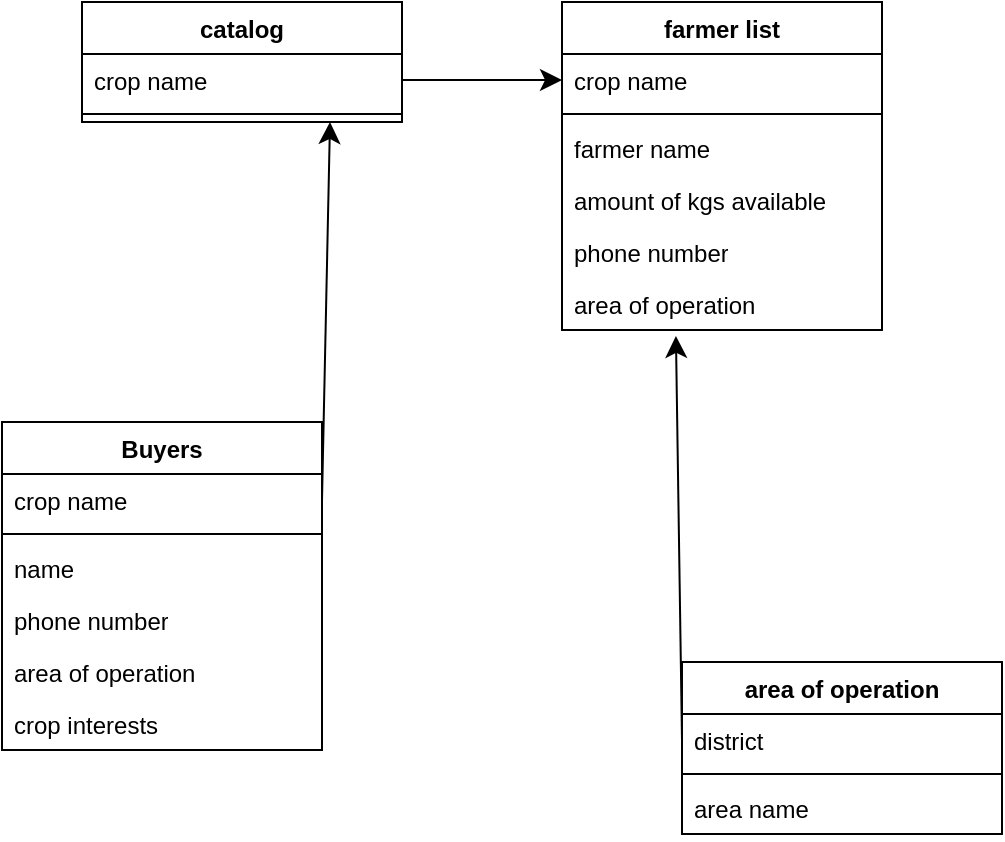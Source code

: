 <mxfile version="26.0.6">
  <diagram id="C5RBs43oDa-KdzZeNtuy" name="Page-1">
    <mxGraphModel dx="1110" dy="617" grid="1" gridSize="10" guides="1" tooltips="1" connect="1" arrows="1" fold="1" page="1" pageScale="1" pageWidth="827" pageHeight="1169" math="0" shadow="0">
      <root>
        <mxCell id="WIyWlLk6GJQsqaUBKTNV-0" />
        <mxCell id="WIyWlLk6GJQsqaUBKTNV-1" parent="WIyWlLk6GJQsqaUBKTNV-0" />
        <mxCell id="BB7S9RoaIjG6SHfwjaQ--17" value="catalog" style="swimlane;fontStyle=1;align=center;verticalAlign=top;childLayout=stackLayout;horizontal=1;startSize=26;horizontalStack=0;resizeParent=1;resizeParentMax=0;resizeLast=0;collapsible=1;marginBottom=0;whiteSpace=wrap;html=1;" vertex="1" parent="WIyWlLk6GJQsqaUBKTNV-1">
          <mxGeometry x="240" y="70" width="160" height="60" as="geometry" />
        </mxCell>
        <mxCell id="BB7S9RoaIjG6SHfwjaQ--18" value="crop name" style="text;strokeColor=none;fillColor=none;align=left;verticalAlign=top;spacingLeft=4;spacingRight=4;overflow=hidden;rotatable=0;points=[[0,0.5],[1,0.5]];portConstraint=eastwest;whiteSpace=wrap;html=1;" vertex="1" parent="BB7S9RoaIjG6SHfwjaQ--17">
          <mxGeometry y="26" width="160" height="26" as="geometry" />
        </mxCell>
        <mxCell id="BB7S9RoaIjG6SHfwjaQ--19" value="" style="line;strokeWidth=1;fillColor=none;align=left;verticalAlign=middle;spacingTop=-1;spacingLeft=3;spacingRight=3;rotatable=0;labelPosition=right;points=[];portConstraint=eastwest;strokeColor=inherit;" vertex="1" parent="BB7S9RoaIjG6SHfwjaQ--17">
          <mxGeometry y="52" width="160" height="8" as="geometry" />
        </mxCell>
        <mxCell id="BB7S9RoaIjG6SHfwjaQ--21" value="farmer list" style="swimlane;fontStyle=1;align=center;verticalAlign=top;childLayout=stackLayout;horizontal=1;startSize=26;horizontalStack=0;resizeParent=1;resizeParentMax=0;resizeLast=0;collapsible=1;marginBottom=0;whiteSpace=wrap;html=1;" vertex="1" parent="WIyWlLk6GJQsqaUBKTNV-1">
          <mxGeometry x="480" y="70" width="160" height="164" as="geometry" />
        </mxCell>
        <mxCell id="BB7S9RoaIjG6SHfwjaQ--22" value="crop name" style="text;strokeColor=none;fillColor=none;align=left;verticalAlign=top;spacingLeft=4;spacingRight=4;overflow=hidden;rotatable=0;points=[[0,0.5],[1,0.5]];portConstraint=eastwest;whiteSpace=wrap;html=1;" vertex="1" parent="BB7S9RoaIjG6SHfwjaQ--21">
          <mxGeometry y="26" width="160" height="26" as="geometry" />
        </mxCell>
        <mxCell id="BB7S9RoaIjG6SHfwjaQ--23" value="" style="line;strokeWidth=1;fillColor=none;align=left;verticalAlign=middle;spacingTop=-1;spacingLeft=3;spacingRight=3;rotatable=0;labelPosition=right;points=[];portConstraint=eastwest;strokeColor=inherit;" vertex="1" parent="BB7S9RoaIjG6SHfwjaQ--21">
          <mxGeometry y="52" width="160" height="8" as="geometry" />
        </mxCell>
        <mxCell id="BB7S9RoaIjG6SHfwjaQ--24" value="farmer name" style="text;strokeColor=none;fillColor=none;align=left;verticalAlign=top;spacingLeft=4;spacingRight=4;overflow=hidden;rotatable=0;points=[[0,0.5],[1,0.5]];portConstraint=eastwest;whiteSpace=wrap;html=1;" vertex="1" parent="BB7S9RoaIjG6SHfwjaQ--21">
          <mxGeometry y="60" width="160" height="26" as="geometry" />
        </mxCell>
        <mxCell id="BB7S9RoaIjG6SHfwjaQ--25" value="amount of kgs available" style="text;strokeColor=none;fillColor=none;align=left;verticalAlign=top;spacingLeft=4;spacingRight=4;overflow=hidden;rotatable=0;points=[[0,0.5],[1,0.5]];portConstraint=eastwest;whiteSpace=wrap;html=1;" vertex="1" parent="BB7S9RoaIjG6SHfwjaQ--21">
          <mxGeometry y="86" width="160" height="26" as="geometry" />
        </mxCell>
        <mxCell id="BB7S9RoaIjG6SHfwjaQ--26" value="phone number" style="text;strokeColor=none;fillColor=none;align=left;verticalAlign=top;spacingLeft=4;spacingRight=4;overflow=hidden;rotatable=0;points=[[0,0.5],[1,0.5]];portConstraint=eastwest;whiteSpace=wrap;html=1;" vertex="1" parent="BB7S9RoaIjG6SHfwjaQ--21">
          <mxGeometry y="112" width="160" height="26" as="geometry" />
        </mxCell>
        <mxCell id="BB7S9RoaIjG6SHfwjaQ--27" value="area of operation" style="text;strokeColor=none;fillColor=none;align=left;verticalAlign=top;spacingLeft=4;spacingRight=4;overflow=hidden;rotatable=0;points=[[0,0.5],[1,0.5]];portConstraint=eastwest;whiteSpace=wrap;html=1;" vertex="1" parent="BB7S9RoaIjG6SHfwjaQ--21">
          <mxGeometry y="138" width="160" height="26" as="geometry" />
        </mxCell>
        <mxCell id="BB7S9RoaIjG6SHfwjaQ--28" style="edgeStyle=none;curved=1;rounded=0;orthogonalLoop=1;jettySize=auto;html=1;exitX=1;exitY=0.5;exitDx=0;exitDy=0;entryX=0;entryY=0.5;entryDx=0;entryDy=0;fontSize=12;startSize=8;endSize=8;" edge="1" parent="WIyWlLk6GJQsqaUBKTNV-1" source="BB7S9RoaIjG6SHfwjaQ--18" target="BB7S9RoaIjG6SHfwjaQ--22">
          <mxGeometry relative="1" as="geometry" />
        </mxCell>
        <mxCell id="BB7S9RoaIjG6SHfwjaQ--29" value="area of operation" style="swimlane;fontStyle=1;align=center;verticalAlign=top;childLayout=stackLayout;horizontal=1;startSize=26;horizontalStack=0;resizeParent=1;resizeParentMax=0;resizeLast=0;collapsible=1;marginBottom=0;whiteSpace=wrap;html=1;" vertex="1" parent="WIyWlLk6GJQsqaUBKTNV-1">
          <mxGeometry x="540" y="400" width="160" height="86" as="geometry" />
        </mxCell>
        <mxCell id="BB7S9RoaIjG6SHfwjaQ--30" value="district" style="text;strokeColor=none;fillColor=none;align=left;verticalAlign=top;spacingLeft=4;spacingRight=4;overflow=hidden;rotatable=0;points=[[0,0.5],[1,0.5]];portConstraint=eastwest;whiteSpace=wrap;html=1;" vertex="1" parent="BB7S9RoaIjG6SHfwjaQ--29">
          <mxGeometry y="26" width="160" height="26" as="geometry" />
        </mxCell>
        <mxCell id="BB7S9RoaIjG6SHfwjaQ--31" value="" style="line;strokeWidth=1;fillColor=none;align=left;verticalAlign=middle;spacingTop=-1;spacingLeft=3;spacingRight=3;rotatable=0;labelPosition=right;points=[];portConstraint=eastwest;strokeColor=inherit;" vertex="1" parent="BB7S9RoaIjG6SHfwjaQ--29">
          <mxGeometry y="52" width="160" height="8" as="geometry" />
        </mxCell>
        <mxCell id="BB7S9RoaIjG6SHfwjaQ--32" value="area name" style="text;strokeColor=none;fillColor=none;align=left;verticalAlign=top;spacingLeft=4;spacingRight=4;overflow=hidden;rotatable=0;points=[[0,0.5],[1,0.5]];portConstraint=eastwest;whiteSpace=wrap;html=1;" vertex="1" parent="BB7S9RoaIjG6SHfwjaQ--29">
          <mxGeometry y="60" width="160" height="26" as="geometry" />
        </mxCell>
        <mxCell id="BB7S9RoaIjG6SHfwjaQ--33" style="edgeStyle=none;curved=1;rounded=0;orthogonalLoop=1;jettySize=auto;html=1;exitX=0;exitY=0.5;exitDx=0;exitDy=0;entryX=0.356;entryY=1.115;entryDx=0;entryDy=0;entryPerimeter=0;fontSize=12;startSize=8;endSize=8;" edge="1" parent="WIyWlLk6GJQsqaUBKTNV-1" source="BB7S9RoaIjG6SHfwjaQ--30" target="BB7S9RoaIjG6SHfwjaQ--27">
          <mxGeometry relative="1" as="geometry" />
        </mxCell>
        <mxCell id="BB7S9RoaIjG6SHfwjaQ--34" value="Buyers" style="swimlane;fontStyle=1;align=center;verticalAlign=top;childLayout=stackLayout;horizontal=1;startSize=26;horizontalStack=0;resizeParent=1;resizeParentMax=0;resizeLast=0;collapsible=1;marginBottom=0;whiteSpace=wrap;html=1;" vertex="1" parent="WIyWlLk6GJQsqaUBKTNV-1">
          <mxGeometry x="200" y="280" width="160" height="164" as="geometry" />
        </mxCell>
        <mxCell id="BB7S9RoaIjG6SHfwjaQ--35" value="crop name" style="text;strokeColor=none;fillColor=none;align=left;verticalAlign=top;spacingLeft=4;spacingRight=4;overflow=hidden;rotatable=0;points=[[0,0.5],[1,0.5]];portConstraint=eastwest;whiteSpace=wrap;html=1;" vertex="1" parent="BB7S9RoaIjG6SHfwjaQ--34">
          <mxGeometry y="26" width="160" height="26" as="geometry" />
        </mxCell>
        <mxCell id="BB7S9RoaIjG6SHfwjaQ--36" value="" style="line;strokeWidth=1;fillColor=none;align=left;verticalAlign=middle;spacingTop=-1;spacingLeft=3;spacingRight=3;rotatable=0;labelPosition=right;points=[];portConstraint=eastwest;strokeColor=inherit;" vertex="1" parent="BB7S9RoaIjG6SHfwjaQ--34">
          <mxGeometry y="52" width="160" height="8" as="geometry" />
        </mxCell>
        <mxCell id="BB7S9RoaIjG6SHfwjaQ--37" value="name" style="text;strokeColor=none;fillColor=none;align=left;verticalAlign=top;spacingLeft=4;spacingRight=4;overflow=hidden;rotatable=0;points=[[0,0.5],[1,0.5]];portConstraint=eastwest;whiteSpace=wrap;html=1;" vertex="1" parent="BB7S9RoaIjG6SHfwjaQ--34">
          <mxGeometry y="60" width="160" height="26" as="geometry" />
        </mxCell>
        <mxCell id="BB7S9RoaIjG6SHfwjaQ--39" value="phone number" style="text;strokeColor=none;fillColor=none;align=left;verticalAlign=top;spacingLeft=4;spacingRight=4;overflow=hidden;rotatable=0;points=[[0,0.5],[1,0.5]];portConstraint=eastwest;whiteSpace=wrap;html=1;" vertex="1" parent="BB7S9RoaIjG6SHfwjaQ--34">
          <mxGeometry y="86" width="160" height="26" as="geometry" />
        </mxCell>
        <mxCell id="BB7S9RoaIjG6SHfwjaQ--40" value="area of operation" style="text;strokeColor=none;fillColor=none;align=left;verticalAlign=top;spacingLeft=4;spacingRight=4;overflow=hidden;rotatable=0;points=[[0,0.5],[1,0.5]];portConstraint=eastwest;whiteSpace=wrap;html=1;" vertex="1" parent="BB7S9RoaIjG6SHfwjaQ--34">
          <mxGeometry y="112" width="160" height="26" as="geometry" />
        </mxCell>
        <mxCell id="BB7S9RoaIjG6SHfwjaQ--41" value="crop interests" style="text;strokeColor=none;fillColor=none;align=left;verticalAlign=top;spacingLeft=4;spacingRight=4;overflow=hidden;rotatable=0;points=[[0,0.5],[1,0.5]];portConstraint=eastwest;whiteSpace=wrap;html=1;" vertex="1" parent="BB7S9RoaIjG6SHfwjaQ--34">
          <mxGeometry y="138" width="160" height="26" as="geometry" />
        </mxCell>
        <mxCell id="BB7S9RoaIjG6SHfwjaQ--42" style="edgeStyle=none;curved=1;rounded=0;orthogonalLoop=1;jettySize=auto;html=1;exitX=1;exitY=0.5;exitDx=0;exitDy=0;entryX=0.775;entryY=1;entryDx=0;entryDy=0;entryPerimeter=0;fontSize=12;startSize=8;endSize=8;" edge="1" parent="WIyWlLk6GJQsqaUBKTNV-1" source="BB7S9RoaIjG6SHfwjaQ--35" target="BB7S9RoaIjG6SHfwjaQ--19">
          <mxGeometry relative="1" as="geometry" />
        </mxCell>
      </root>
    </mxGraphModel>
  </diagram>
</mxfile>
